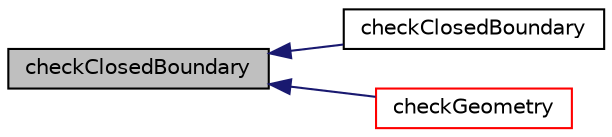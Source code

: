 digraph "checkClosedBoundary"
{
  bgcolor="transparent";
  edge [fontname="Helvetica",fontsize="10",labelfontname="Helvetica",labelfontsize="10"];
  node [fontname="Helvetica",fontsize="10",shape=record];
  rankdir="LR";
  Node9765 [label="checkClosedBoundary",height=0.2,width=0.4,color="black", fillcolor="grey75", style="filled", fontcolor="black"];
  Node9765 -> Node9766 [dir="back",color="midnightblue",fontsize="10",style="solid",fontname="Helvetica"];
  Node9766 [label="checkClosedBoundary",height=0.2,width=0.4,color="black",URL="$a28685.html#a850b6993a92e7b6ce56ae74e7b4bb6d1",tooltip="Check boundary for closedness. "];
  Node9765 -> Node9767 [dir="back",color="midnightblue",fontsize="10",style="solid",fontname="Helvetica"];
  Node9767 [label="checkGeometry",height=0.2,width=0.4,color="red",URL="$a28685.html#af66976cf36c8a6c1ea5635906bb4d399",tooltip="Check mesh geometry (& implicitly topology) for correctness. "];
}

